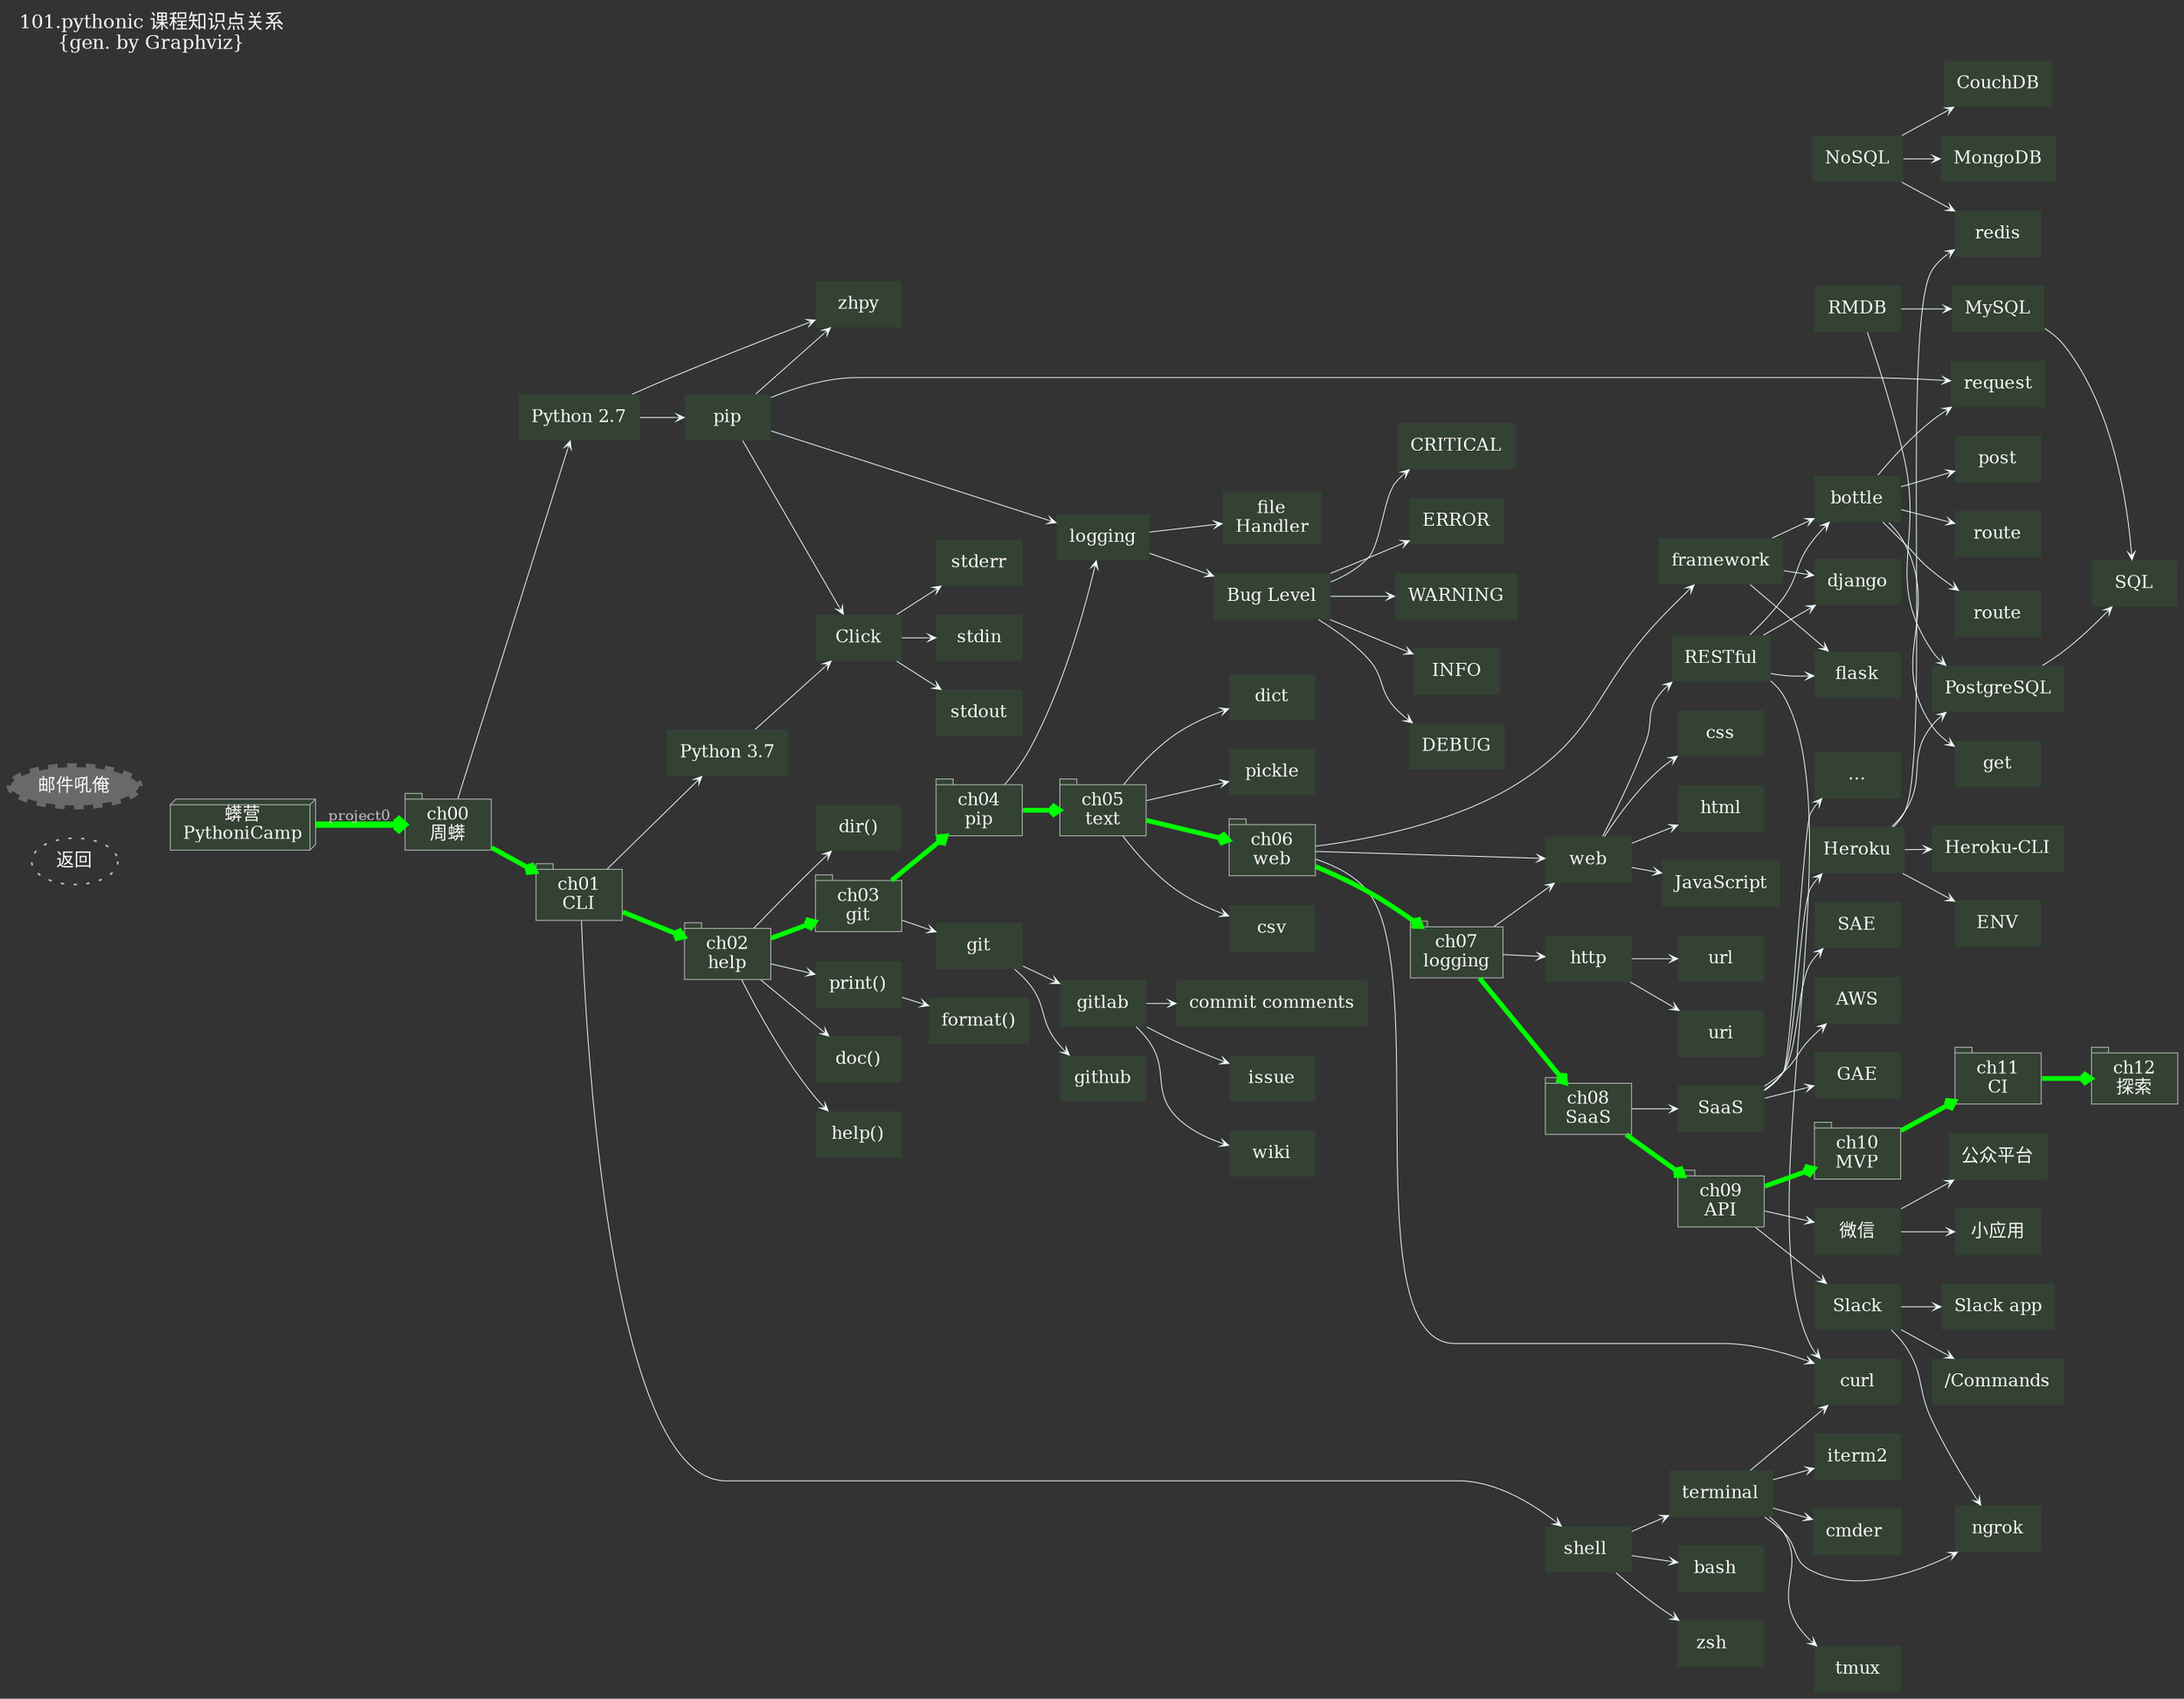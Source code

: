 digraph pyc101_learnning_map {
    /*生成命令:
$ neato -Tjpeg pyc101_learnning_map.dot -o pyc101_learnning_map.jpg -Tcmapx -o pyc101_learnning_map.map
$ python ../dotools/gen4dot2htm.py --neato -t ../dotools/tpl_idx.htm -i "101.pythonic learnning map-full" -d pyc101_learnning_map.dot -o pyc101_learnning_map.html

    全局设定
    */
    graph [label="101.pythonic 课程知识点关系\n{gen. by Graphviz}"
        ,fontsize=12.0,fontcolor=snow
        ,labeljust="l",labelloc="t",center=1
        ,ranksep=0.1,center=1,ratio=compress
        ,rankdir=LR
        ,bgcolor="#333333"
        ];

    node[fontsize=11.0,height=0.4
        ,style="filled,setlinewidth(0.5)",fillcolor="#334233",color=gray,fontcolor=snow
        ,shape=plaintext
        ];

    edge [fontsize=9.0,fontcolor=gray
        ,color=azure
        ,arrowsize=0.5,arrowhead=vee,arrowtail=none
        ,style="setlinewidth(0.5)"
        ];

    PYC [label="蠎营\nPythoniCamp",shape=box3d
            ,URL="https://gitlab.com/pythonicamp"];
    ch00  [label="ch00\n周蠎",shape=tab,URL="#"];
        py2  [label="Python 2.7" ,URL="#"];
        zhpy  [label="zhpy" ,URL="#"];
        pip  [label="pip" ,URL="#"];

    ch00->py2->{zhpy pip};


    ch01  [label="ch01\nCLI",shape=tab,URL="#"];
        shell  [label="shell " ,URL="#"];
            bash   [label="bash  ",URL="#"];
            zsh    [label="zsh   ",URL="#"];
            iterm2 [label="iterm2",URL="#"];
            cmder  [label="cmder ",URL="#"];
        py3 [label="Python 3.7",URL="#"];
        click [label="Click",URL="#"];
            stdin [label="stdin",URL="#"];
            stdout [label="stdout",URL="#"];
            stderr [label="stderr",URL="#"];
    ch01->{shell py3};
        shell->{bash zsh terminal};
        py3->{click };
            click->{stdin stdout stderr}


    ch02  [label="ch02\nhelp",shape=tab,URL="#"];
        print [label="print()",URL="#"];
        format [label="format()",URL="#"];
        doc [label="doc()",URL="#"];
        help [label="help()",URL="#"];
        dir [label="dir()",URL="#"];
    ch02->{print doc help dir};
        print->{format};

    ch03  [label="ch03\ngit",shape=tab,URL="#"];
        git [label="git",URL="#"];
        github [label="github",URL="#"];
        gitlab [label="gitlab",URL="#"];
        issue [label="issue",URL="#"];
        wiki [label="wiki",URL="#"];
        comm [label="commit comments",URL="#"];
    ch03->{git};
        git->{github gitlab};
            gitlab->{issue wiki comm};

    ch04  [label="ch04\npip",shape=tab,URL="#"];
        logging [label="logging",URL="#"];
            fileH [label="file\nHandler",URL="#"];
            bLevel [label="Bug Level",URL="#"];
                blCRITICAL  [label="CRITICAL",URL="#"];
                blERROR     [label="ERROR",URL="#"];
                blWARNING   [label="WARNING",URL="#"];
                blINFO      [label="INFO",URL="#"];
                blDEBUG     [label="DEBUG",URL="#"];
    ch04->{ logging};
        logging->{fileH bLevel};
            bLevel->{blCRITICAL blERROR blWARNING blINFO blDEBUG};

    ch05  [label="ch05\ntext",shape=tab,URL="#"];
        csv [label="csv",URL="#"];
        dict [label="dict",URL="#"];
        pickle [label="pickle",URL="#"];
    ch05->{csv dict pickle};

    ch06  [label="ch06\nweb",shape=tab,URL="#"];
        curl [label="curl",URL="#"];
        web [label="web",URL="#"];
            css [label="css",URL="#"];
            htm [label="html",URL="#"];
            js [label="JavaScript",URL="#"];
            REST [label="RESTful",URL="#"];
        fwork [label="framework",URL="#"];
            bottle [label="bottle",URL="#"];
                flask [label="flask",URL="#"];
                django [label="django",URL="#"];
            rout [label="route",URL="#"];
            get [label="get",URL="#"];
            post [label="post",URL="#"];
            request [label="request",URL="#"];
    ch06->{web fwork curl};
        fwork->{bottle flask django};
            bottle->{route get post rout request};
        web->{css htm REST js};
            REST->{curl bottle flask django};

    ch07  [label="ch07\nlogging",shape=tab,URL="#"];
        http [label="http",URL="#"];
        url [label="url",URL="#"];
        uri [label="uri",URL="#"];
    ch07->{web http};
        http->{uri url};

    ch08  [label="ch08\nSaaS",shape=tab,URL="#"];
        SaaS [label="SaaS",URL="#"];
            SAE [label="SAE",URL="#"];
            AWS [label="AWS",URL="#"];
            GAE [label="GAE",URL="#"];
            etc [label="...",URL="#"];
            Heroku [label="Heroku",URL="#"];
                hcli [label="Heroku-CLI",URL="#"];
                redis [label="redis",URL="#"];
                    NoSQL [label="NoSQL",URL="#"];
                        Mango [label="MongoDB",URL="#"];
                        Couch [label="CouchDB",URL="#"];
                    RMDB [label="RMDB",URL="#"];
                        MySQL [label="MySQL",URL="#"];
                        Pg [label="PostgreSQL",URL="#"];
                    SQL [label="SQL",URL="#"];
                ENV [label="ENV",URL="#"];
    ch08->SaaS->{SAE GAE AWS Heroku etc};
        Heroku->{hcli redis ENV Pg};
        NoSQL->{redis Mango Couch};
        RMDB->{MySQL Pg}->SQL;

    ch09  [label="ch09\nAPI",shape=tab,URL="#"];
        Wechat [label="微信",URL="https://mp.weixin.qq.com/"];
            wxapp [label="小应用",URL="https://developers.weixin.qq.com/miniprogram/dev/index.html"];
            wxsrv [label="公众平台",URL="https://mp.weixin.qq.com/wiki?t=resource/res_main&id=mp1445241432"];
        Slack [label="Slack",URL="https://slack.com/features"];
            Slapp [label="Slack app",URL="https://api.slack.com/tutorials/slack-apps-and-postman"];
            Slash [label="/Commands",URL="https://api.slack.com/slash-commands"];
        ngrok [label="ngrok",URL="https://api.slack.com/tutorials/tunneling-with-ngrok"];
        terminal [label="terminal",URL="#"];
            tmux [label="tmux",URL="#"];
    ch09->{Wechat Slack};
        Wechat->{wxapp wxsrv};
        Slack->{Slapp Slash ngrok};

    ch10  [label="ch10\nMVP",shape=tab,URL="#"];
        terminal [label="terminal",URL="#"];

        
    ch11  [label="ch11\nCI",shape=tab,URL="#"];
    ch12  [label="ch12\n探索",shape=tab,URL="#"];

    PYC->ch00 [label="project0",style="setlinewidth(4)",color=green];
    ch00->ch01->ch02->ch03->ch04->ch05->ch06->ch07->ch08->ch09->ch10->ch11->ch12 [label="",style="setlinewidth(3)",color=green];


    pip->{zhpy click logging request};
    terminal->{ngrok tmux iterm2 cmder curl};

    mailme [label="邮件吼俺",shape=ellipse,style="filled,dashed,setlinewidth(5)"
        ,color="#333333",fillcolor=dimgray
        ,URL="mailto:pythonicamp@googlegroups.com?subject=[101 mapping] "];

    ZQ  [label="返回\n",shape=ellipse,style="dotted"
        ,URL="https://gitlab.com/pythonicamp"];


    edge [style=invis];
    {mailme ZQ}->PYC;
    
/*
    title->ZQ;
    mailme->OBP;

    title [label="101.pythonic\n课程知识点关系\n{gen. by Graphviz}"
                URL="#"];
    

*/

}
